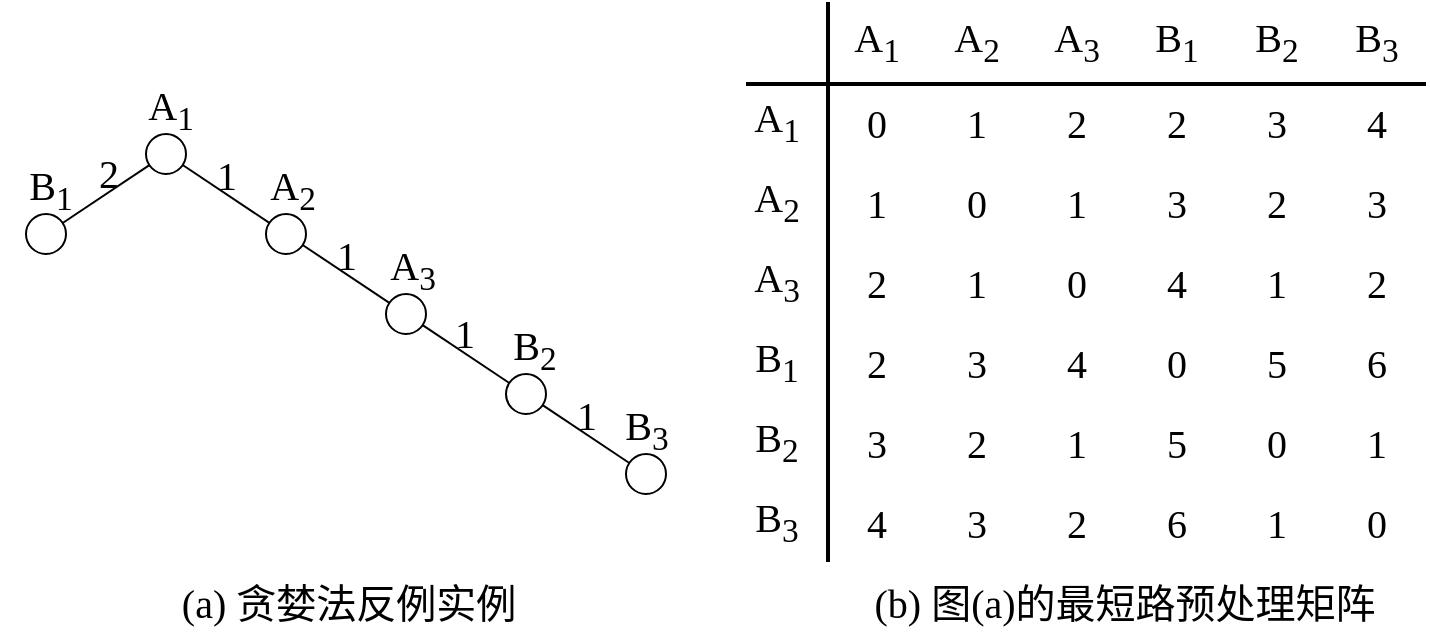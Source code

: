 <mxfile version="23.1.0" type="device">
  <diagram id="1e3qTzKw5sa4Een_o3Lu" name="第 1 页">
    <mxGraphModel dx="1106" dy="711" grid="1" gridSize="10" guides="1" tooltips="1" connect="1" arrows="1" fold="1" page="1" pageScale="1" pageWidth="827" pageHeight="1169" math="0" shadow="0">
      <root>
        <mxCell id="0" />
        <mxCell id="1" parent="0" />
        <mxCell id="KvOYvGp31VuUE-TD4UOd-2" value="" style="group" vertex="1" connectable="0" parent="1">
          <mxGeometry x="67" y="40" width="713" height="320" as="geometry" />
        </mxCell>
        <mxCell id="2BUXaThUyLYa7moucHsJ-1" value="&lt;font style=&quot;font-size: 20px;&quot; face=&quot;Times New Roman&quot;&gt;A&lt;sub&gt;1&lt;/sub&gt;&lt;/font&gt;" style="text;html=1;align=center;verticalAlign=middle;resizable=0;points=[];autosize=1;strokeColor=none;fillColor=none;" parent="KvOYvGp31VuUE-TD4UOd-2" vertex="1">
          <mxGeometry x="413" width="50" height="40" as="geometry" />
        </mxCell>
        <mxCell id="2BUXaThUyLYa7moucHsJ-2" value="&lt;font face=&quot;Times New Roman&quot;&gt;&lt;span style=&quot;font-size: 20px;&quot;&gt;A&lt;sub&gt;2&lt;/sub&gt;&lt;/span&gt;&lt;/font&gt;" style="text;html=1;align=center;verticalAlign=middle;resizable=0;points=[];autosize=1;strokeColor=none;fillColor=none;" parent="KvOYvGp31VuUE-TD4UOd-2" vertex="1">
          <mxGeometry x="463" width="50" height="40" as="geometry" />
        </mxCell>
        <mxCell id="2BUXaThUyLYa7moucHsJ-3" value="&lt;font face=&quot;Times New Roman&quot;&gt;&lt;span style=&quot;font-size: 20px;&quot;&gt;B&lt;sub&gt;1&lt;/sub&gt;&lt;/span&gt;&lt;/font&gt;" style="text;html=1;align=center;verticalAlign=middle;resizable=0;points=[];autosize=1;strokeColor=none;fillColor=none;" parent="KvOYvGp31VuUE-TD4UOd-2" vertex="1">
          <mxGeometry x="563" width="50" height="40" as="geometry" />
        </mxCell>
        <mxCell id="2BUXaThUyLYa7moucHsJ-4" value="&lt;font face=&quot;Times New Roman&quot;&gt;&lt;span style=&quot;font-size: 20px;&quot;&gt;A&lt;sub&gt;3&lt;/sub&gt;&lt;/span&gt;&lt;/font&gt;" style="text;html=1;align=center;verticalAlign=middle;resizable=0;points=[];autosize=1;strokeColor=none;fillColor=none;" parent="KvOYvGp31VuUE-TD4UOd-2" vertex="1">
          <mxGeometry x="513" width="50" height="40" as="geometry" />
        </mxCell>
        <mxCell id="2BUXaThUyLYa7moucHsJ-5" value="&lt;font face=&quot;Times New Roman&quot;&gt;&lt;span style=&quot;font-size: 20px;&quot;&gt;B&lt;sub&gt;2&lt;/sub&gt;&lt;/span&gt;&lt;/font&gt;" style="text;html=1;align=center;verticalAlign=middle;resizable=0;points=[];autosize=1;strokeColor=none;fillColor=none;" parent="KvOYvGp31VuUE-TD4UOd-2" vertex="1">
          <mxGeometry x="613" width="50" height="40" as="geometry" />
        </mxCell>
        <mxCell id="2BUXaThUyLYa7moucHsJ-6" value="&lt;font face=&quot;Times New Roman&quot;&gt;&lt;span style=&quot;font-size: 20px;&quot;&gt;B&lt;sub&gt;3&lt;/sub&gt;&lt;/span&gt;&lt;/font&gt;" style="text;html=1;align=center;verticalAlign=middle;resizable=0;points=[];autosize=1;strokeColor=none;fillColor=none;" parent="KvOYvGp31VuUE-TD4UOd-2" vertex="1">
          <mxGeometry x="663" width="50" height="40" as="geometry" />
        </mxCell>
        <mxCell id="2BUXaThUyLYa7moucHsJ-7" value="&lt;font face=&quot;Times New Roman&quot;&gt;&lt;span style=&quot;font-size: 20px;&quot;&gt;0&lt;/span&gt;&lt;/font&gt;" style="text;html=1;align=center;verticalAlign=middle;resizable=0;points=[];autosize=1;strokeColor=none;fillColor=none;" parent="KvOYvGp31VuUE-TD4UOd-2" vertex="1">
          <mxGeometry x="423" y="40" width="30" height="40" as="geometry" />
        </mxCell>
        <mxCell id="2BUXaThUyLYa7moucHsJ-8" value="&lt;font face=&quot;Times New Roman&quot;&gt;&lt;span style=&quot;font-size: 20px;&quot;&gt;1&lt;/span&gt;&lt;/font&gt;" style="text;html=1;align=center;verticalAlign=middle;resizable=0;points=[];autosize=1;strokeColor=none;fillColor=none;" parent="KvOYvGp31VuUE-TD4UOd-2" vertex="1">
          <mxGeometry x="473" y="40" width="30" height="40" as="geometry" />
        </mxCell>
        <mxCell id="2BUXaThUyLYa7moucHsJ-9" value="&lt;font face=&quot;Times New Roman&quot;&gt;&lt;span style=&quot;font-size: 20px;&quot;&gt;2&lt;/span&gt;&lt;/font&gt;" style="text;html=1;align=center;verticalAlign=middle;resizable=0;points=[];autosize=1;strokeColor=none;fillColor=none;" parent="KvOYvGp31VuUE-TD4UOd-2" vertex="1">
          <mxGeometry x="573" y="40" width="30" height="40" as="geometry" />
        </mxCell>
        <mxCell id="2BUXaThUyLYa7moucHsJ-10" value="&lt;font face=&quot;Times New Roman&quot;&gt;&lt;span style=&quot;font-size: 20px;&quot;&gt;2&lt;/span&gt;&lt;/font&gt;" style="text;html=1;align=center;verticalAlign=middle;resizable=0;points=[];autosize=1;strokeColor=none;fillColor=none;" parent="KvOYvGp31VuUE-TD4UOd-2" vertex="1">
          <mxGeometry x="523" y="40" width="30" height="40" as="geometry" />
        </mxCell>
        <mxCell id="2BUXaThUyLYa7moucHsJ-11" value="&lt;font face=&quot;Times New Roman&quot;&gt;&lt;span style=&quot;font-size: 20px;&quot;&gt;3&lt;/span&gt;&lt;/font&gt;" style="text;html=1;align=center;verticalAlign=middle;resizable=0;points=[];autosize=1;strokeColor=none;fillColor=none;" parent="KvOYvGp31VuUE-TD4UOd-2" vertex="1">
          <mxGeometry x="623" y="40" width="30" height="40" as="geometry" />
        </mxCell>
        <mxCell id="2BUXaThUyLYa7moucHsJ-12" value="&lt;font face=&quot;Times New Roman&quot;&gt;&lt;span style=&quot;font-size: 20px;&quot;&gt;4&lt;/span&gt;&lt;/font&gt;" style="text;html=1;align=center;verticalAlign=middle;resizable=0;points=[];autosize=1;strokeColor=none;fillColor=none;" parent="KvOYvGp31VuUE-TD4UOd-2" vertex="1">
          <mxGeometry x="673" y="40" width="30" height="40" as="geometry" />
        </mxCell>
        <mxCell id="2BUXaThUyLYa7moucHsJ-13" value="&lt;font face=&quot;Times New Roman&quot;&gt;&lt;span style=&quot;font-size: 20px;&quot;&gt;1&lt;/span&gt;&lt;/font&gt;" style="text;html=1;align=center;verticalAlign=middle;resizable=0;points=[];autosize=1;strokeColor=none;fillColor=none;" parent="KvOYvGp31VuUE-TD4UOd-2" vertex="1">
          <mxGeometry x="423" y="80" width="30" height="40" as="geometry" />
        </mxCell>
        <mxCell id="2BUXaThUyLYa7moucHsJ-14" value="&lt;font face=&quot;Times New Roman&quot;&gt;&lt;span style=&quot;font-size: 20px;&quot;&gt;0&lt;/span&gt;&lt;/font&gt;" style="text;html=1;align=center;verticalAlign=middle;resizable=0;points=[];autosize=1;strokeColor=none;fillColor=none;" parent="KvOYvGp31VuUE-TD4UOd-2" vertex="1">
          <mxGeometry x="473" y="80" width="30" height="40" as="geometry" />
        </mxCell>
        <mxCell id="2BUXaThUyLYa7moucHsJ-15" value="&lt;font face=&quot;Times New Roman&quot;&gt;&lt;span style=&quot;font-size: 20px;&quot;&gt;3&lt;/span&gt;&lt;/font&gt;" style="text;html=1;align=center;verticalAlign=middle;resizable=0;points=[];autosize=1;strokeColor=none;fillColor=none;" parent="KvOYvGp31VuUE-TD4UOd-2" vertex="1">
          <mxGeometry x="573" y="80" width="30" height="40" as="geometry" />
        </mxCell>
        <mxCell id="2BUXaThUyLYa7moucHsJ-16" value="&lt;font face=&quot;Times New Roman&quot;&gt;&lt;span style=&quot;font-size: 20px;&quot;&gt;1&lt;/span&gt;&lt;/font&gt;" style="text;html=1;align=center;verticalAlign=middle;resizable=0;points=[];autosize=1;strokeColor=none;fillColor=none;" parent="KvOYvGp31VuUE-TD4UOd-2" vertex="1">
          <mxGeometry x="523" y="80" width="30" height="40" as="geometry" />
        </mxCell>
        <mxCell id="2BUXaThUyLYa7moucHsJ-17" value="&lt;font face=&quot;Times New Roman&quot;&gt;&lt;span style=&quot;font-size: 20px;&quot;&gt;2&lt;/span&gt;&lt;/font&gt;" style="text;html=1;align=center;verticalAlign=middle;resizable=0;points=[];autosize=1;strokeColor=none;fillColor=none;" parent="KvOYvGp31VuUE-TD4UOd-2" vertex="1">
          <mxGeometry x="623" y="80" width="30" height="40" as="geometry" />
        </mxCell>
        <mxCell id="2BUXaThUyLYa7moucHsJ-18" value="&lt;font face=&quot;Times New Roman&quot;&gt;&lt;span style=&quot;font-size: 20px;&quot;&gt;3&lt;/span&gt;&lt;/font&gt;" style="text;html=1;align=center;verticalAlign=middle;resizable=0;points=[];autosize=1;strokeColor=none;fillColor=none;" parent="KvOYvGp31VuUE-TD4UOd-2" vertex="1">
          <mxGeometry x="673" y="80" width="30" height="40" as="geometry" />
        </mxCell>
        <mxCell id="2BUXaThUyLYa7moucHsJ-19" value="&lt;font face=&quot;Times New Roman&quot;&gt;&lt;span style=&quot;font-size: 20px;&quot;&gt;2&lt;/span&gt;&lt;/font&gt;" style="text;html=1;align=center;verticalAlign=middle;resizable=0;points=[];autosize=1;strokeColor=none;fillColor=none;" parent="KvOYvGp31VuUE-TD4UOd-2" vertex="1">
          <mxGeometry x="423" y="120" width="30" height="40" as="geometry" />
        </mxCell>
        <mxCell id="2BUXaThUyLYa7moucHsJ-20" value="&lt;font face=&quot;Times New Roman&quot;&gt;&lt;span style=&quot;font-size: 20px;&quot;&gt;1&lt;/span&gt;&lt;/font&gt;" style="text;html=1;align=center;verticalAlign=middle;resizable=0;points=[];autosize=1;strokeColor=none;fillColor=none;" parent="KvOYvGp31VuUE-TD4UOd-2" vertex="1">
          <mxGeometry x="473" y="120" width="30" height="40" as="geometry" />
        </mxCell>
        <mxCell id="2BUXaThUyLYa7moucHsJ-21" value="&lt;font face=&quot;Times New Roman&quot;&gt;&lt;span style=&quot;font-size: 20px;&quot;&gt;4&lt;/span&gt;&lt;/font&gt;" style="text;html=1;align=center;verticalAlign=middle;resizable=0;points=[];autosize=1;strokeColor=none;fillColor=none;" parent="KvOYvGp31VuUE-TD4UOd-2" vertex="1">
          <mxGeometry x="573" y="120" width="30" height="40" as="geometry" />
        </mxCell>
        <mxCell id="2BUXaThUyLYa7moucHsJ-22" value="&lt;font face=&quot;Times New Roman&quot;&gt;&lt;span style=&quot;font-size: 20px;&quot;&gt;0&lt;/span&gt;&lt;/font&gt;" style="text;html=1;align=center;verticalAlign=middle;resizable=0;points=[];autosize=1;strokeColor=none;fillColor=none;" parent="KvOYvGp31VuUE-TD4UOd-2" vertex="1">
          <mxGeometry x="523" y="120" width="30" height="40" as="geometry" />
        </mxCell>
        <mxCell id="2BUXaThUyLYa7moucHsJ-23" value="&lt;font face=&quot;Times New Roman&quot;&gt;&lt;span style=&quot;font-size: 20px;&quot;&gt;1&lt;/span&gt;&lt;/font&gt;" style="text;html=1;align=center;verticalAlign=middle;resizable=0;points=[];autosize=1;strokeColor=none;fillColor=none;" parent="KvOYvGp31VuUE-TD4UOd-2" vertex="1">
          <mxGeometry x="623" y="120" width="30" height="40" as="geometry" />
        </mxCell>
        <mxCell id="2BUXaThUyLYa7moucHsJ-24" value="&lt;font face=&quot;Times New Roman&quot;&gt;&lt;span style=&quot;font-size: 20px;&quot;&gt;2&lt;/span&gt;&lt;/font&gt;" style="text;html=1;align=center;verticalAlign=middle;resizable=0;points=[];autosize=1;strokeColor=none;fillColor=none;" parent="KvOYvGp31VuUE-TD4UOd-2" vertex="1">
          <mxGeometry x="673" y="120" width="30" height="40" as="geometry" />
        </mxCell>
        <mxCell id="2BUXaThUyLYa7moucHsJ-25" value="&lt;font face=&quot;Times New Roman&quot;&gt;&lt;span style=&quot;font-size: 20px;&quot;&gt;2&lt;/span&gt;&lt;/font&gt;" style="text;html=1;align=center;verticalAlign=middle;resizable=0;points=[];autosize=1;strokeColor=none;fillColor=none;" parent="KvOYvGp31VuUE-TD4UOd-2" vertex="1">
          <mxGeometry x="423" y="160" width="30" height="40" as="geometry" />
        </mxCell>
        <mxCell id="2BUXaThUyLYa7moucHsJ-26" value="&lt;font face=&quot;Times New Roman&quot;&gt;&lt;span style=&quot;font-size: 20px;&quot;&gt;3&lt;/span&gt;&lt;/font&gt;" style="text;html=1;align=center;verticalAlign=middle;resizable=0;points=[];autosize=1;strokeColor=none;fillColor=none;" parent="KvOYvGp31VuUE-TD4UOd-2" vertex="1">
          <mxGeometry x="473" y="160" width="30" height="40" as="geometry" />
        </mxCell>
        <mxCell id="2BUXaThUyLYa7moucHsJ-27" value="&lt;font face=&quot;Times New Roman&quot;&gt;&lt;span style=&quot;font-size: 20px;&quot;&gt;0&lt;/span&gt;&lt;/font&gt;" style="text;html=1;align=center;verticalAlign=middle;resizable=0;points=[];autosize=1;strokeColor=none;fillColor=none;" parent="KvOYvGp31VuUE-TD4UOd-2" vertex="1">
          <mxGeometry x="573" y="160" width="30" height="40" as="geometry" />
        </mxCell>
        <mxCell id="2BUXaThUyLYa7moucHsJ-28" value="&lt;font face=&quot;Times New Roman&quot;&gt;&lt;span style=&quot;font-size: 20px;&quot;&gt;4&lt;/span&gt;&lt;/font&gt;" style="text;html=1;align=center;verticalAlign=middle;resizable=0;points=[];autosize=1;strokeColor=none;fillColor=none;" parent="KvOYvGp31VuUE-TD4UOd-2" vertex="1">
          <mxGeometry x="523" y="160" width="30" height="40" as="geometry" />
        </mxCell>
        <mxCell id="2BUXaThUyLYa7moucHsJ-29" value="&lt;font face=&quot;Times New Roman&quot;&gt;&lt;span style=&quot;font-size: 20px;&quot;&gt;5&lt;/span&gt;&lt;/font&gt;" style="text;html=1;align=center;verticalAlign=middle;resizable=0;points=[];autosize=1;strokeColor=none;fillColor=none;" parent="KvOYvGp31VuUE-TD4UOd-2" vertex="1">
          <mxGeometry x="623" y="160" width="30" height="40" as="geometry" />
        </mxCell>
        <mxCell id="2BUXaThUyLYa7moucHsJ-30" value="&lt;font face=&quot;Times New Roman&quot;&gt;&lt;span style=&quot;font-size: 20px;&quot;&gt;6&lt;/span&gt;&lt;/font&gt;" style="text;html=1;align=center;verticalAlign=middle;resizable=0;points=[];autosize=1;strokeColor=none;fillColor=none;" parent="KvOYvGp31VuUE-TD4UOd-2" vertex="1">
          <mxGeometry x="673" y="160" width="30" height="40" as="geometry" />
        </mxCell>
        <mxCell id="2BUXaThUyLYa7moucHsJ-31" value="&lt;font face=&quot;Times New Roman&quot;&gt;&lt;span style=&quot;font-size: 20px;&quot;&gt;3&lt;/span&gt;&lt;/font&gt;" style="text;html=1;align=center;verticalAlign=middle;resizable=0;points=[];autosize=1;strokeColor=none;fillColor=none;" parent="KvOYvGp31VuUE-TD4UOd-2" vertex="1">
          <mxGeometry x="423" y="200" width="30" height="40" as="geometry" />
        </mxCell>
        <mxCell id="2BUXaThUyLYa7moucHsJ-32" value="&lt;font face=&quot;Times New Roman&quot;&gt;&lt;span style=&quot;font-size: 20px;&quot;&gt;2&lt;/span&gt;&lt;/font&gt;" style="text;html=1;align=center;verticalAlign=middle;resizable=0;points=[];autosize=1;strokeColor=none;fillColor=none;" parent="KvOYvGp31VuUE-TD4UOd-2" vertex="1">
          <mxGeometry x="473" y="200" width="30" height="40" as="geometry" />
        </mxCell>
        <mxCell id="2BUXaThUyLYa7moucHsJ-33" value="&lt;font face=&quot;Times New Roman&quot;&gt;&lt;span style=&quot;font-size: 20px;&quot;&gt;5&lt;/span&gt;&lt;/font&gt;" style="text;html=1;align=center;verticalAlign=middle;resizable=0;points=[];autosize=1;strokeColor=none;fillColor=none;" parent="KvOYvGp31VuUE-TD4UOd-2" vertex="1">
          <mxGeometry x="573" y="200" width="30" height="40" as="geometry" />
        </mxCell>
        <mxCell id="2BUXaThUyLYa7moucHsJ-34" value="&lt;font face=&quot;Times New Roman&quot;&gt;&lt;span style=&quot;font-size: 20px;&quot;&gt;1&lt;/span&gt;&lt;/font&gt;" style="text;html=1;align=center;verticalAlign=middle;resizable=0;points=[];autosize=1;strokeColor=none;fillColor=none;" parent="KvOYvGp31VuUE-TD4UOd-2" vertex="1">
          <mxGeometry x="523" y="200" width="30" height="40" as="geometry" />
        </mxCell>
        <mxCell id="2BUXaThUyLYa7moucHsJ-35" value="&lt;font face=&quot;Times New Roman&quot;&gt;&lt;span style=&quot;font-size: 20px;&quot;&gt;0&lt;/span&gt;&lt;/font&gt;" style="text;html=1;align=center;verticalAlign=middle;resizable=0;points=[];autosize=1;strokeColor=none;fillColor=none;" parent="KvOYvGp31VuUE-TD4UOd-2" vertex="1">
          <mxGeometry x="623" y="200" width="30" height="40" as="geometry" />
        </mxCell>
        <mxCell id="2BUXaThUyLYa7moucHsJ-36" value="&lt;font face=&quot;Times New Roman&quot;&gt;&lt;span style=&quot;font-size: 20px;&quot;&gt;1&lt;/span&gt;&lt;/font&gt;" style="text;html=1;align=center;verticalAlign=middle;resizable=0;points=[];autosize=1;strokeColor=none;fillColor=none;" parent="KvOYvGp31VuUE-TD4UOd-2" vertex="1">
          <mxGeometry x="673" y="200" width="30" height="40" as="geometry" />
        </mxCell>
        <mxCell id="2BUXaThUyLYa7moucHsJ-37" value="&lt;font face=&quot;Times New Roman&quot;&gt;&lt;span style=&quot;font-size: 20px;&quot;&gt;4&lt;/span&gt;&lt;/font&gt;" style="text;html=1;align=center;verticalAlign=middle;resizable=0;points=[];autosize=1;strokeColor=none;fillColor=none;" parent="KvOYvGp31VuUE-TD4UOd-2" vertex="1">
          <mxGeometry x="423" y="240" width="30" height="40" as="geometry" />
        </mxCell>
        <mxCell id="2BUXaThUyLYa7moucHsJ-38" value="&lt;font face=&quot;Times New Roman&quot;&gt;&lt;span style=&quot;font-size: 20px;&quot;&gt;3&lt;/span&gt;&lt;/font&gt;" style="text;html=1;align=center;verticalAlign=middle;resizable=0;points=[];autosize=1;strokeColor=none;fillColor=none;" parent="KvOYvGp31VuUE-TD4UOd-2" vertex="1">
          <mxGeometry x="473" y="240" width="30" height="40" as="geometry" />
        </mxCell>
        <mxCell id="2BUXaThUyLYa7moucHsJ-39" value="&lt;font face=&quot;Times New Roman&quot;&gt;&lt;span style=&quot;font-size: 20px;&quot;&gt;6&lt;/span&gt;&lt;/font&gt;" style="text;html=1;align=center;verticalAlign=middle;resizable=0;points=[];autosize=1;strokeColor=none;fillColor=none;" parent="KvOYvGp31VuUE-TD4UOd-2" vertex="1">
          <mxGeometry x="573" y="240" width="30" height="40" as="geometry" />
        </mxCell>
        <mxCell id="2BUXaThUyLYa7moucHsJ-40" value="&lt;font face=&quot;Times New Roman&quot;&gt;&lt;span style=&quot;font-size: 20px;&quot;&gt;2&lt;/span&gt;&lt;/font&gt;" style="text;html=1;align=center;verticalAlign=middle;resizable=0;points=[];autosize=1;strokeColor=none;fillColor=none;" parent="KvOYvGp31VuUE-TD4UOd-2" vertex="1">
          <mxGeometry x="523" y="240" width="30" height="40" as="geometry" />
        </mxCell>
        <mxCell id="2BUXaThUyLYa7moucHsJ-41" value="&lt;font face=&quot;Times New Roman&quot;&gt;&lt;span style=&quot;font-size: 20px;&quot;&gt;1&lt;/span&gt;&lt;/font&gt;" style="text;html=1;align=center;verticalAlign=middle;resizable=0;points=[];autosize=1;strokeColor=none;fillColor=none;" parent="KvOYvGp31VuUE-TD4UOd-2" vertex="1">
          <mxGeometry x="623" y="240" width="30" height="40" as="geometry" />
        </mxCell>
        <mxCell id="2BUXaThUyLYa7moucHsJ-42" value="&lt;font face=&quot;Times New Roman&quot;&gt;&lt;span style=&quot;font-size: 20px;&quot;&gt;0&lt;/span&gt;&lt;/font&gt;" style="text;html=1;align=center;verticalAlign=middle;resizable=0;points=[];autosize=1;strokeColor=none;fillColor=none;" parent="KvOYvGp31VuUE-TD4UOd-2" vertex="1">
          <mxGeometry x="673" y="240" width="30" height="40" as="geometry" />
        </mxCell>
        <mxCell id="2BUXaThUyLYa7moucHsJ-43" value="&lt;font style=&quot;font-size: 20px;&quot; face=&quot;Times New Roman&quot;&gt;A&lt;sub&gt;1&lt;/sub&gt;&lt;/font&gt;" style="text;html=1;align=center;verticalAlign=middle;resizable=0;points=[];autosize=1;strokeColor=none;fillColor=none;" parent="KvOYvGp31VuUE-TD4UOd-2" vertex="1">
          <mxGeometry x="363" y="40" width="50" height="40" as="geometry" />
        </mxCell>
        <mxCell id="2BUXaThUyLYa7moucHsJ-44" value="&lt;font face=&quot;Times New Roman&quot;&gt;&lt;span style=&quot;font-size: 20px;&quot;&gt;A&lt;sub&gt;2&lt;/sub&gt;&lt;/span&gt;&lt;/font&gt;" style="text;html=1;align=center;verticalAlign=middle;resizable=0;points=[];autosize=1;strokeColor=none;fillColor=none;" parent="KvOYvGp31VuUE-TD4UOd-2" vertex="1">
          <mxGeometry x="363" y="80" width="50" height="40" as="geometry" />
        </mxCell>
        <mxCell id="2BUXaThUyLYa7moucHsJ-45" value="&lt;font face=&quot;Times New Roman&quot;&gt;&lt;span style=&quot;font-size: 20px;&quot;&gt;A&lt;sub&gt;3&lt;/sub&gt;&lt;/span&gt;&lt;/font&gt;" style="text;html=1;align=center;verticalAlign=middle;resizable=0;points=[];autosize=1;strokeColor=none;fillColor=none;" parent="KvOYvGp31VuUE-TD4UOd-2" vertex="1">
          <mxGeometry x="363" y="120" width="50" height="40" as="geometry" />
        </mxCell>
        <mxCell id="2BUXaThUyLYa7moucHsJ-46" value="&lt;font face=&quot;Times New Roman&quot;&gt;&lt;span style=&quot;font-size: 20px;&quot;&gt;B&lt;sub&gt;1&lt;/sub&gt;&lt;/span&gt;&lt;/font&gt;" style="text;html=1;align=center;verticalAlign=middle;resizable=0;points=[];autosize=1;strokeColor=none;fillColor=none;" parent="KvOYvGp31VuUE-TD4UOd-2" vertex="1">
          <mxGeometry x="363" y="160" width="50" height="40" as="geometry" />
        </mxCell>
        <mxCell id="2BUXaThUyLYa7moucHsJ-47" value="&lt;font face=&quot;Times New Roman&quot;&gt;&lt;span style=&quot;font-size: 20px;&quot;&gt;B&lt;sub&gt;2&lt;/sub&gt;&lt;/span&gt;&lt;/font&gt;" style="text;html=1;align=center;verticalAlign=middle;resizable=0;points=[];autosize=1;strokeColor=none;fillColor=none;" parent="KvOYvGp31VuUE-TD4UOd-2" vertex="1">
          <mxGeometry x="363" y="200" width="50" height="40" as="geometry" />
        </mxCell>
        <mxCell id="2BUXaThUyLYa7moucHsJ-48" value="&lt;font face=&quot;Times New Roman&quot;&gt;&lt;span style=&quot;font-size: 20px;&quot;&gt;B&lt;sub&gt;3&lt;/sub&gt;&lt;/span&gt;&lt;/font&gt;" style="text;html=1;align=center;verticalAlign=middle;resizable=0;points=[];autosize=1;strokeColor=none;fillColor=none;" parent="KvOYvGp31VuUE-TD4UOd-2" vertex="1">
          <mxGeometry x="363" y="240" width="50" height="40" as="geometry" />
        </mxCell>
        <mxCell id="2BUXaThUyLYa7moucHsJ-49" value="" style="line;strokeWidth=2;direction=south;html=1;" parent="KvOYvGp31VuUE-TD4UOd-2" vertex="1">
          <mxGeometry x="409" width="10" height="280" as="geometry" />
        </mxCell>
        <mxCell id="2BUXaThUyLYa7moucHsJ-50" value="" style="line;strokeWidth=2;html=1;" parent="KvOYvGp31VuUE-TD4UOd-2" vertex="1">
          <mxGeometry x="373" y="36" width="340" height="10" as="geometry" />
        </mxCell>
        <mxCell id="2BUXaThUyLYa7moucHsJ-51" value="&lt;span style=&quot;font-size: 20px;&quot;&gt;&lt;font face=&quot;Times New Roman&quot;&gt;(a) &lt;/font&gt;&lt;font data-font-src=&quot;https://fonts.googleapis.com/css?family=SimSun&quot; face=&quot;SimSun&quot;&gt;贪婪法反例实例&lt;/font&gt;&lt;/span&gt;" style="text;html=1;align=center;verticalAlign=middle;resizable=0;points=[];autosize=1;strokeColor=none;fillColor=none;" parent="KvOYvGp31VuUE-TD4UOd-2" vertex="1">
          <mxGeometry x="79" y="280" width="190" height="40" as="geometry" />
        </mxCell>
        <mxCell id="2BUXaThUyLYa7moucHsJ-52" value="&lt;span style=&quot;font-size: 20px;&quot;&gt;&lt;font face=&quot;Times New Roman&quot;&gt;(b) &lt;/font&gt;&lt;font data-font-src=&quot;https://fonts.googleapis.com/css?family=SimSun&quot; face=&quot;SimSun&quot;&gt;图&lt;/font&gt;&lt;font face=&quot;Times New Roman&quot;&gt;(a)&lt;/font&gt;&lt;font data-font-src=&quot;https://fonts.googleapis.com/css?family=SimSun&quot; face=&quot;SimSun&quot;&gt;的最短路预处理矩阵&lt;/font&gt;&lt;/span&gt;" style="text;html=1;align=center;verticalAlign=middle;resizable=0;points=[];autosize=1;strokeColor=none;fillColor=none;" parent="KvOYvGp31VuUE-TD4UOd-2" vertex="1">
          <mxGeometry x="427" y="280" width="270" height="40" as="geometry" />
        </mxCell>
        <mxCell id="KvOYvGp31VuUE-TD4UOd-1" value="" style="group" vertex="1" connectable="0" parent="KvOYvGp31VuUE-TD4UOd-2">
          <mxGeometry y="34" width="348" height="212" as="geometry" />
        </mxCell>
        <mxCell id="Rax3kxEUYJWD1s0g4nNq-1" value="" style="ellipse;whiteSpace=wrap;html=1;aspect=fixed;" parent="KvOYvGp31VuUE-TD4UOd-1" vertex="1">
          <mxGeometry x="73" y="32" width="20" height="20" as="geometry" />
        </mxCell>
        <mxCell id="Rax3kxEUYJWD1s0g4nNq-6" value="" style="ellipse;whiteSpace=wrap;html=1;aspect=fixed;" parent="KvOYvGp31VuUE-TD4UOd-1" vertex="1">
          <mxGeometry x="13" y="72" width="20" height="20" as="geometry" />
        </mxCell>
        <mxCell id="Rax3kxEUYJWD1s0g4nNq-7" value="" style="ellipse;whiteSpace=wrap;html=1;aspect=fixed;" parent="KvOYvGp31VuUE-TD4UOd-1" vertex="1">
          <mxGeometry x="133" y="72" width="20" height="20" as="geometry" />
        </mxCell>
        <mxCell id="Rax3kxEUYJWD1s0g4nNq-8" value="" style="ellipse;whiteSpace=wrap;html=1;aspect=fixed;" parent="KvOYvGp31VuUE-TD4UOd-1" vertex="1">
          <mxGeometry x="193" y="112" width="20" height="20" as="geometry" />
        </mxCell>
        <mxCell id="Rax3kxEUYJWD1s0g4nNq-9" value="" style="ellipse;whiteSpace=wrap;html=1;aspect=fixed;" parent="KvOYvGp31VuUE-TD4UOd-1" vertex="1">
          <mxGeometry x="253" y="152" width="20" height="20" as="geometry" />
        </mxCell>
        <mxCell id="Rax3kxEUYJWD1s0g4nNq-10" value="" style="ellipse;whiteSpace=wrap;html=1;aspect=fixed;" parent="KvOYvGp31VuUE-TD4UOd-1" vertex="1">
          <mxGeometry x="313" y="192" width="20" height="20" as="geometry" />
        </mxCell>
        <mxCell id="Rax3kxEUYJWD1s0g4nNq-11" value="" style="endArrow=none;html=1;rounded=0;" parent="KvOYvGp31VuUE-TD4UOd-1" source="Rax3kxEUYJWD1s0g4nNq-6" target="Rax3kxEUYJWD1s0g4nNq-1" edge="1">
          <mxGeometry width="50" height="50" relative="1" as="geometry">
            <mxPoint x="73" y="212" as="sourcePoint" />
            <mxPoint x="123" y="162" as="targetPoint" />
          </mxGeometry>
        </mxCell>
        <mxCell id="Rax3kxEUYJWD1s0g4nNq-12" value="" style="endArrow=none;html=1;rounded=0;" parent="KvOYvGp31VuUE-TD4UOd-1" source="Rax3kxEUYJWD1s0g4nNq-1" target="Rax3kxEUYJWD1s0g4nNq-7" edge="1">
          <mxGeometry width="50" height="50" relative="1" as="geometry">
            <mxPoint x="73" y="212" as="sourcePoint" />
            <mxPoint x="123" y="162" as="targetPoint" />
          </mxGeometry>
        </mxCell>
        <mxCell id="Rax3kxEUYJWD1s0g4nNq-13" value="" style="endArrow=none;html=1;rounded=0;" parent="KvOYvGp31VuUE-TD4UOd-1" source="Rax3kxEUYJWD1s0g4nNq-7" target="Rax3kxEUYJWD1s0g4nNq-8" edge="1">
          <mxGeometry width="50" height="50" relative="1" as="geometry">
            <mxPoint x="73" y="212" as="sourcePoint" />
            <mxPoint x="123" y="162" as="targetPoint" />
          </mxGeometry>
        </mxCell>
        <mxCell id="Rax3kxEUYJWD1s0g4nNq-14" value="" style="endArrow=none;html=1;rounded=0;" parent="KvOYvGp31VuUE-TD4UOd-1" source="Rax3kxEUYJWD1s0g4nNq-9" target="Rax3kxEUYJWD1s0g4nNq-8" edge="1">
          <mxGeometry width="50" height="50" relative="1" as="geometry">
            <mxPoint x="73" y="212" as="sourcePoint" />
            <mxPoint x="123" y="162" as="targetPoint" />
          </mxGeometry>
        </mxCell>
        <mxCell id="Rax3kxEUYJWD1s0g4nNq-15" value="" style="endArrow=none;html=1;rounded=0;" parent="KvOYvGp31VuUE-TD4UOd-1" source="Rax3kxEUYJWD1s0g4nNq-10" target="Rax3kxEUYJWD1s0g4nNq-9" edge="1">
          <mxGeometry width="50" height="50" relative="1" as="geometry">
            <mxPoint x="73" y="212" as="sourcePoint" />
            <mxPoint x="123" y="162" as="targetPoint" />
          </mxGeometry>
        </mxCell>
        <mxCell id="Rax3kxEUYJWD1s0g4nNq-16" value="&lt;font style=&quot;font-size: 20px;&quot; face=&quot;Times New Roman&quot;&gt;A&lt;sub&gt;1&lt;/sub&gt;&lt;/font&gt;" style="text;html=1;align=center;verticalAlign=middle;resizable=0;points=[];autosize=1;strokeColor=none;fillColor=none;" parent="KvOYvGp31VuUE-TD4UOd-1" vertex="1">
          <mxGeometry x="60" width="50" height="40" as="geometry" />
        </mxCell>
        <mxCell id="Rax3kxEUYJWD1s0g4nNq-17" value="&lt;font style=&quot;font-size: 20px;&quot; face=&quot;Times New Roman&quot;&gt;A&lt;sub&gt;2&lt;/sub&gt;&lt;/font&gt;" style="text;html=1;align=center;verticalAlign=middle;resizable=0;points=[];autosize=1;strokeColor=none;fillColor=none;" parent="KvOYvGp31VuUE-TD4UOd-1" vertex="1">
          <mxGeometry x="121" y="40" width="50" height="40" as="geometry" />
        </mxCell>
        <mxCell id="Rax3kxEUYJWD1s0g4nNq-18" value="&lt;font style=&quot;font-size: 20px;&quot; face=&quot;Times New Roman&quot;&gt;A&lt;sub&gt;3&lt;/sub&gt;&lt;/font&gt;" style="text;html=1;align=center;verticalAlign=middle;resizable=0;points=[];autosize=1;strokeColor=none;fillColor=none;" parent="KvOYvGp31VuUE-TD4UOd-1" vertex="1">
          <mxGeometry x="181" y="80" width="50" height="40" as="geometry" />
        </mxCell>
        <mxCell id="Rax3kxEUYJWD1s0g4nNq-19" value="&lt;font face=&quot;Times New Roman&quot;&gt;&lt;span style=&quot;font-size: 20px;&quot;&gt;B&lt;sub&gt;2&lt;/sub&gt;&lt;/span&gt;&lt;/font&gt;" style="text;html=1;align=center;verticalAlign=middle;resizable=0;points=[];autosize=1;strokeColor=none;fillColor=none;" parent="KvOYvGp31VuUE-TD4UOd-1" vertex="1">
          <mxGeometry x="242" y="120" width="50" height="40" as="geometry" />
        </mxCell>
        <mxCell id="Rax3kxEUYJWD1s0g4nNq-20" value="&lt;font face=&quot;Times New Roman&quot;&gt;&lt;span style=&quot;font-size: 20px;&quot;&gt;B&lt;sub&gt;3&lt;/sub&gt;&lt;/span&gt;&lt;/font&gt;" style="text;html=1;align=center;verticalAlign=middle;resizable=0;points=[];autosize=1;strokeColor=none;fillColor=none;" parent="KvOYvGp31VuUE-TD4UOd-1" vertex="1">
          <mxGeometry x="298" y="160" width="50" height="40" as="geometry" />
        </mxCell>
        <mxCell id="Rax3kxEUYJWD1s0g4nNq-21" value="&lt;font face=&quot;Times New Roman&quot;&gt;&lt;span style=&quot;font-size: 20px;&quot;&gt;B&lt;sub&gt;1&lt;/sub&gt;&lt;/span&gt;&lt;/font&gt;" style="text;html=1;align=center;verticalAlign=middle;resizable=0;points=[];autosize=1;strokeColor=none;fillColor=none;" parent="KvOYvGp31VuUE-TD4UOd-1" vertex="1">
          <mxGeometry y="40" width="50" height="40" as="geometry" />
        </mxCell>
        <mxCell id="Rax3kxEUYJWD1s0g4nNq-22" value="&lt;font face=&quot;Times New Roman&quot;&gt;&lt;span style=&quot;font-size: 20px;&quot;&gt;1&lt;/span&gt;&lt;/font&gt;" style="text;html=1;align=center;verticalAlign=middle;resizable=0;points=[];autosize=1;strokeColor=none;fillColor=none;" parent="KvOYvGp31VuUE-TD4UOd-1" vertex="1">
          <mxGeometry x="98" y="32" width="30" height="40" as="geometry" />
        </mxCell>
        <mxCell id="Rax3kxEUYJWD1s0g4nNq-23" value="&lt;font face=&quot;Times New Roman&quot;&gt;&lt;span style=&quot;font-size: 20px;&quot;&gt;1&lt;/span&gt;&lt;/font&gt;" style="text;html=1;align=center;verticalAlign=middle;resizable=0;points=[];autosize=1;strokeColor=none;fillColor=none;" parent="KvOYvGp31VuUE-TD4UOd-1" vertex="1">
          <mxGeometry x="158" y="72" width="30" height="40" as="geometry" />
        </mxCell>
        <mxCell id="Rax3kxEUYJWD1s0g4nNq-24" value="&lt;font face=&quot;Times New Roman&quot;&gt;&lt;span style=&quot;font-size: 20px;&quot;&gt;1&lt;/span&gt;&lt;/font&gt;" style="text;html=1;align=center;verticalAlign=middle;resizable=0;points=[];autosize=1;strokeColor=none;fillColor=none;" parent="KvOYvGp31VuUE-TD4UOd-1" vertex="1">
          <mxGeometry x="217" y="111" width="30" height="40" as="geometry" />
        </mxCell>
        <mxCell id="Rax3kxEUYJWD1s0g4nNq-25" value="&lt;font face=&quot;Times New Roman&quot;&gt;&lt;span style=&quot;font-size: 20px;&quot;&gt;1&lt;/span&gt;&lt;/font&gt;" style="text;html=1;align=center;verticalAlign=middle;resizable=0;points=[];autosize=1;strokeColor=none;fillColor=none;" parent="KvOYvGp31VuUE-TD4UOd-1" vertex="1">
          <mxGeometry x="278" y="152" width="30" height="40" as="geometry" />
        </mxCell>
        <mxCell id="Rax3kxEUYJWD1s0g4nNq-26" value="&lt;font face=&quot;Times New Roman&quot;&gt;&lt;span style=&quot;font-size: 20px;&quot;&gt;2&lt;/span&gt;&lt;/font&gt;" style="text;html=1;align=center;verticalAlign=middle;resizable=0;points=[];autosize=1;strokeColor=none;fillColor=none;" parent="KvOYvGp31VuUE-TD4UOd-1" vertex="1">
          <mxGeometry x="39" y="31" width="30" height="40" as="geometry" />
        </mxCell>
      </root>
    </mxGraphModel>
  </diagram>
</mxfile>
